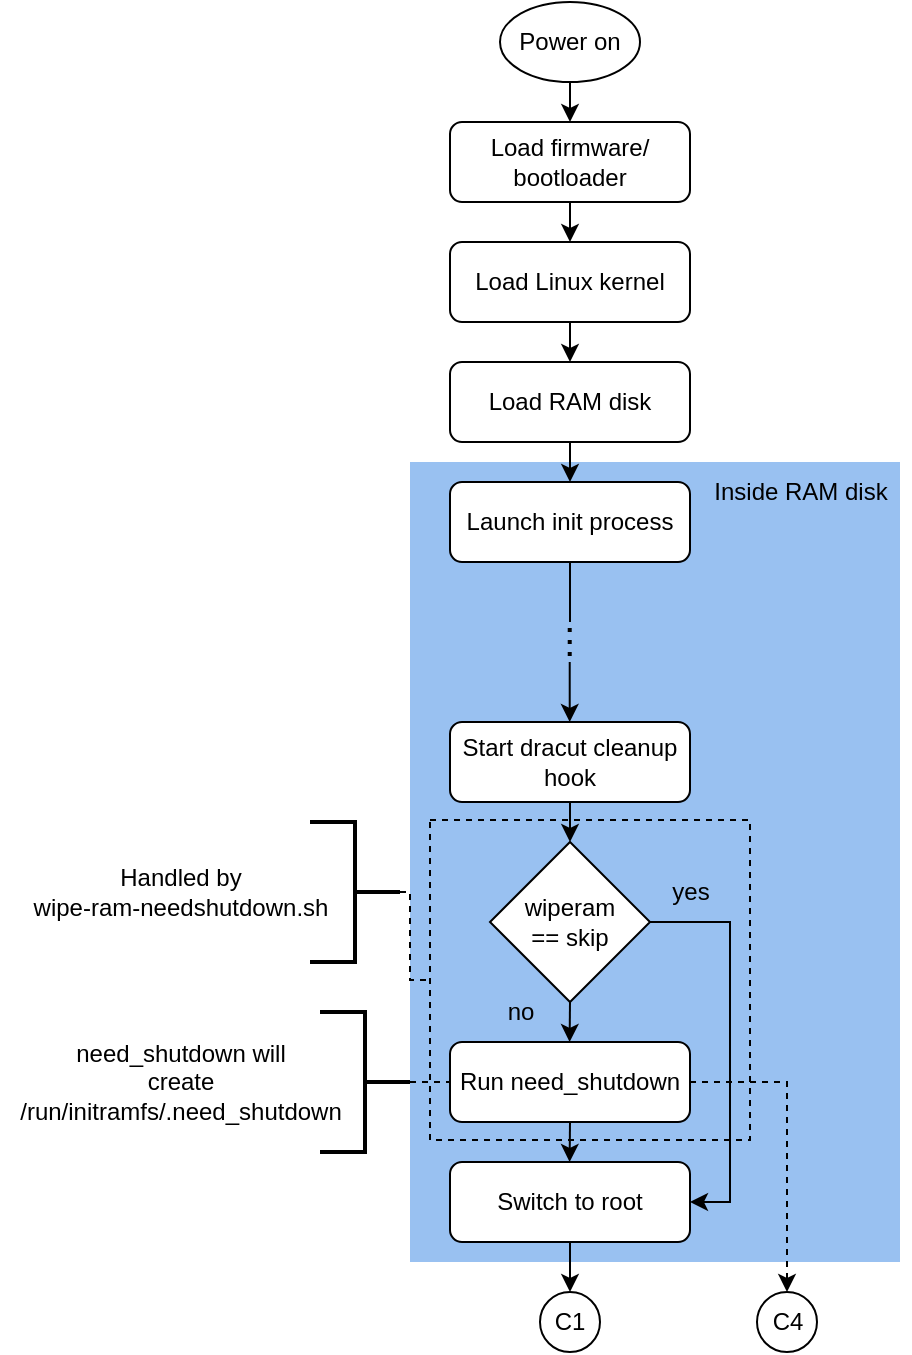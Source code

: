 <mxfile version="26.2.14">
  <diagram name="Page-1" id="kAjYW8OmuQAgpLnSA6PZ">
    <mxGraphModel dx="2066" dy="2256" grid="1" gridSize="10" guides="1" tooltips="1" connect="1" arrows="1" fold="1" page="1" pageScale="1" pageWidth="850" pageHeight="1100" math="0" shadow="0">
      <root>
        <mxCell id="0" />
        <mxCell id="1" parent="0" />
        <mxCell id="qmR0sTXAwT7v3YOteEc--1" value="" style="rounded=0;whiteSpace=wrap;html=1;strokeColor=none;fillColor=light-dark(#99c1f1, #ededed);" vertex="1" parent="1">
          <mxGeometry x="350" y="100" width="245" height="400" as="geometry" />
        </mxCell>
        <mxCell id="qmR0sTXAwT7v3YOteEc--2" value="" style="rounded=0;whiteSpace=wrap;html=1;fillColor=none;dashed=1;" vertex="1" parent="1">
          <mxGeometry x="360" y="279" width="160" height="160" as="geometry" />
        </mxCell>
        <mxCell id="qmR0sTXAwT7v3YOteEc--3" style="edgeStyle=orthogonalEdgeStyle;rounded=0;orthogonalLoop=1;jettySize=auto;html=1;exitX=0.5;exitY=1;exitDx=0;exitDy=0;entryX=0.5;entryY=0;entryDx=0;entryDy=0;" edge="1" parent="1" source="qmR0sTXAwT7v3YOteEc--4" target="qmR0sTXAwT7v3YOteEc--6">
          <mxGeometry relative="1" as="geometry" />
        </mxCell>
        <mxCell id="qmR0sTXAwT7v3YOteEc--4" value="Power on" style="ellipse;whiteSpace=wrap;html=1;" vertex="1" parent="1">
          <mxGeometry x="395" y="-130" width="70" height="40" as="geometry" />
        </mxCell>
        <mxCell id="qmR0sTXAwT7v3YOteEc--5" style="edgeStyle=orthogonalEdgeStyle;rounded=0;orthogonalLoop=1;jettySize=auto;html=1;exitX=0.5;exitY=1;exitDx=0;exitDy=0;entryX=0.5;entryY=0;entryDx=0;entryDy=0;" edge="1" parent="1" source="qmR0sTXAwT7v3YOteEc--6" target="qmR0sTXAwT7v3YOteEc--8">
          <mxGeometry relative="1" as="geometry" />
        </mxCell>
        <mxCell id="qmR0sTXAwT7v3YOteEc--6" value="Load firmware/&lt;br&gt;bootloader" style="rounded=1;whiteSpace=wrap;html=1;fontSize=12;glass=0;strokeWidth=1;shadow=0;" vertex="1" parent="1">
          <mxGeometry x="370" y="-70" width="120" height="40" as="geometry" />
        </mxCell>
        <mxCell id="qmR0sTXAwT7v3YOteEc--7" style="edgeStyle=orthogonalEdgeStyle;rounded=0;orthogonalLoop=1;jettySize=auto;html=1;exitX=0.5;exitY=1;exitDx=0;exitDy=0;entryX=0.5;entryY=0;entryDx=0;entryDy=0;" edge="1" parent="1" source="qmR0sTXAwT7v3YOteEc--8" target="qmR0sTXAwT7v3YOteEc--10">
          <mxGeometry relative="1" as="geometry" />
        </mxCell>
        <mxCell id="qmR0sTXAwT7v3YOteEc--8" value="Load Linux kernel" style="rounded=1;whiteSpace=wrap;html=1;fontSize=12;glass=0;strokeWidth=1;shadow=0;" vertex="1" parent="1">
          <mxGeometry x="370" y="-10" width="120" height="40" as="geometry" />
        </mxCell>
        <mxCell id="qmR0sTXAwT7v3YOteEc--9" style="edgeStyle=orthogonalEdgeStyle;rounded=0;orthogonalLoop=1;jettySize=auto;html=1;exitX=0.5;exitY=1;exitDx=0;exitDy=0;entryX=0.5;entryY=0;entryDx=0;entryDy=0;" edge="1" parent="1" source="qmR0sTXAwT7v3YOteEc--10" target="qmR0sTXAwT7v3YOteEc--12">
          <mxGeometry relative="1" as="geometry" />
        </mxCell>
        <mxCell id="qmR0sTXAwT7v3YOteEc--10" value="Load RAM disk" style="rounded=1;whiteSpace=wrap;html=1;fontSize=12;glass=0;strokeWidth=1;shadow=0;" vertex="1" parent="1">
          <mxGeometry x="370" y="50" width="120" height="40" as="geometry" />
        </mxCell>
        <mxCell id="qmR0sTXAwT7v3YOteEc--11" style="edgeStyle=orthogonalEdgeStyle;rounded=0;orthogonalLoop=1;jettySize=auto;html=1;exitX=0.5;exitY=1;exitDx=0;exitDy=0;endArrow=none;startFill=0;" edge="1" parent="1" source="qmR0sTXAwT7v3YOteEc--12">
          <mxGeometry relative="1" as="geometry">
            <mxPoint x="430" y="180" as="targetPoint" />
          </mxGeometry>
        </mxCell>
        <mxCell id="qmR0sTXAwT7v3YOteEc--12" value="Launch init process" style="rounded=1;whiteSpace=wrap;html=1;fontSize=12;glass=0;strokeWidth=1;shadow=0;" vertex="1" parent="1">
          <mxGeometry x="370" y="110" width="120" height="40" as="geometry" />
        </mxCell>
        <mxCell id="qmR0sTXAwT7v3YOteEc--13" style="edgeStyle=orthogonalEdgeStyle;rounded=0;orthogonalLoop=1;jettySize=auto;html=1;exitX=0.5;exitY=1;exitDx=0;exitDy=0;endArrow=none;startFill=0;dashed=1;dashPattern=1 2;strokeWidth=2;" edge="1" parent="1">
          <mxGeometry relative="1" as="geometry">
            <mxPoint x="429.86" y="199" as="targetPoint" />
            <mxPoint x="429.86" y="183" as="sourcePoint" />
          </mxGeometry>
        </mxCell>
        <mxCell id="qmR0sTXAwT7v3YOteEc--14" style="edgeStyle=orthogonalEdgeStyle;rounded=0;orthogonalLoop=1;jettySize=auto;html=1;exitX=0.5;exitY=1;exitDx=0;exitDy=0;endArrow=classic;startFill=0;endFill=1;" edge="1" parent="1">
          <mxGeometry relative="1" as="geometry">
            <mxPoint x="429.86" y="230" as="targetPoint" />
            <mxPoint x="429.86" y="200" as="sourcePoint" />
          </mxGeometry>
        </mxCell>
        <mxCell id="qmR0sTXAwT7v3YOteEc--15" style="edgeStyle=orthogonalEdgeStyle;rounded=0;orthogonalLoop=1;jettySize=auto;html=1;exitX=0.5;exitY=1;exitDx=0;exitDy=0;entryX=0.5;entryY=0;entryDx=0;entryDy=0;" edge="1" parent="1" source="qmR0sTXAwT7v3YOteEc--16">
          <mxGeometry relative="1" as="geometry">
            <mxPoint x="430" y="290" as="targetPoint" />
          </mxGeometry>
        </mxCell>
        <mxCell id="qmR0sTXAwT7v3YOteEc--16" value="Start dracut cleanup&lt;br&gt;hook" style="rounded=1;whiteSpace=wrap;html=1;fontSize=12;glass=0;strokeWidth=1;shadow=0;" vertex="1" parent="1">
          <mxGeometry x="370" y="230" width="120" height="40" as="geometry" />
        </mxCell>
        <mxCell id="qmR0sTXAwT7v3YOteEc--17" style="edgeStyle=orthogonalEdgeStyle;rounded=0;orthogonalLoop=1;jettySize=auto;html=1;exitX=0.5;exitY=1;exitDx=0;exitDy=0;" edge="1" parent="1" source="qmR0sTXAwT7v3YOteEc--19">
          <mxGeometry relative="1" as="geometry">
            <mxPoint x="429.81" y="390" as="targetPoint" />
          </mxGeometry>
        </mxCell>
        <mxCell id="qmR0sTXAwT7v3YOteEc--18" style="edgeStyle=orthogonalEdgeStyle;rounded=0;orthogonalLoop=1;jettySize=auto;html=1;exitX=1;exitY=0.5;exitDx=0;exitDy=0;entryX=1;entryY=0.5;entryDx=0;entryDy=0;" edge="1" parent="1" source="qmR0sTXAwT7v3YOteEc--19" target="qmR0sTXAwT7v3YOteEc--25">
          <mxGeometry relative="1" as="geometry" />
        </mxCell>
        <mxCell id="qmR0sTXAwT7v3YOteEc--19" value="&lt;div&gt;wiperam&lt;/div&gt;&lt;div&gt;== skip&lt;/div&gt;" style="rhombus;whiteSpace=wrap;html=1;" vertex="1" parent="1">
          <mxGeometry x="390" y="290" width="80" height="80" as="geometry" />
        </mxCell>
        <mxCell id="qmR0sTXAwT7v3YOteEc--20" value="no" style="text;html=1;align=center;verticalAlign=middle;resizable=0;points=[];autosize=1;strokeColor=none;fillColor=none;" vertex="1" parent="1">
          <mxGeometry x="385" y="360" width="40" height="30" as="geometry" />
        </mxCell>
        <mxCell id="qmR0sTXAwT7v3YOteEc--21" style="edgeStyle=orthogonalEdgeStyle;rounded=0;orthogonalLoop=1;jettySize=auto;html=1;exitX=0.5;exitY=1;exitDx=0;exitDy=0;" edge="1" parent="1" source="qmR0sTXAwT7v3YOteEc--23">
          <mxGeometry relative="1" as="geometry">
            <mxPoint x="429.81" y="450" as="targetPoint" />
          </mxGeometry>
        </mxCell>
        <mxCell id="qmR0sTXAwT7v3YOteEc--22" style="edgeStyle=orthogonalEdgeStyle;rounded=0;orthogonalLoop=1;jettySize=auto;html=1;exitX=1;exitY=0.5;exitDx=0;exitDy=0;entryX=0.5;entryY=0;entryDx=0;entryDy=0;dashed=1;" edge="1" parent="1" source="qmR0sTXAwT7v3YOteEc--23" target="qmR0sTXAwT7v3YOteEc--35">
          <mxGeometry relative="1" as="geometry" />
        </mxCell>
        <mxCell id="qmR0sTXAwT7v3YOteEc--23" value="Run need_shutdown" style="rounded=1;whiteSpace=wrap;html=1;fontSize=12;glass=0;strokeWidth=1;shadow=0;" vertex="1" parent="1">
          <mxGeometry x="370" y="390" width="120" height="40" as="geometry" />
        </mxCell>
        <mxCell id="qmR0sTXAwT7v3YOteEc--24" style="edgeStyle=orthogonalEdgeStyle;rounded=0;orthogonalLoop=1;jettySize=auto;html=1;exitX=0.5;exitY=1;exitDx=0;exitDy=0;entryX=0.5;entryY=0;entryDx=0;entryDy=0;" edge="1" parent="1" source="qmR0sTXAwT7v3YOteEc--25" target="qmR0sTXAwT7v3YOteEc--31">
          <mxGeometry relative="1" as="geometry" />
        </mxCell>
        <mxCell id="qmR0sTXAwT7v3YOteEc--25" value="Switch to root" style="rounded=1;whiteSpace=wrap;html=1;fontSize=12;glass=0;strokeWidth=1;shadow=0;" vertex="1" parent="1">
          <mxGeometry x="370" y="450" width="120" height="40" as="geometry" />
        </mxCell>
        <mxCell id="qmR0sTXAwT7v3YOteEc--26" value="yes" style="text;html=1;align=center;verticalAlign=middle;resizable=0;points=[];autosize=1;strokeColor=none;fillColor=none;" vertex="1" parent="1">
          <mxGeometry x="470" y="300" width="40" height="30" as="geometry" />
        </mxCell>
        <mxCell id="qmR0sTXAwT7v3YOteEc--27" style="edgeStyle=orthogonalEdgeStyle;rounded=0;orthogonalLoop=1;jettySize=auto;html=1;exitX=0;exitY=0.5;exitDx=0;exitDy=0;exitPerimeter=0;entryX=0;entryY=0.5;entryDx=0;entryDy=0;endArrow=none;startFill=0;dashed=1;" edge="1" parent="1" source="qmR0sTXAwT7v3YOteEc--28" target="qmR0sTXAwT7v3YOteEc--23">
          <mxGeometry relative="1" as="geometry" />
        </mxCell>
        <mxCell id="qmR0sTXAwT7v3YOteEc--28" value="" style="strokeWidth=2;html=1;shape=mxgraph.flowchart.annotation_2;align=left;labelPosition=right;pointerEvents=1;rotation=-180;" vertex="1" parent="1">
          <mxGeometry x="305" y="375" width="45" height="70" as="geometry" />
        </mxCell>
        <mxCell id="qmR0sTXAwT7v3YOteEc--29" value="&lt;div&gt;need_shutdown will&lt;/div&gt;&lt;div&gt;create&lt;/div&gt;&lt;div&gt;/run/initramfs/.need_shutdown&lt;br&gt;&lt;/div&gt;" style="text;html=1;align=center;verticalAlign=middle;resizable=0;points=[];autosize=1;strokeColor=none;fillColor=default;" vertex="1" parent="1">
          <mxGeometry x="145" y="380" width="180" height="60" as="geometry" />
        </mxCell>
        <mxCell id="qmR0sTXAwT7v3YOteEc--30" value="Inside RAM disk" style="text;html=1;align=center;verticalAlign=middle;resizable=0;points=[];autosize=1;strokeColor=none;fillColor=none;" vertex="1" parent="1">
          <mxGeometry x="490" y="100" width="110" height="30" as="geometry" />
        </mxCell>
        <mxCell id="qmR0sTXAwT7v3YOteEc--31" value="C1" style="ellipse;whiteSpace=wrap;html=1;aspect=fixed;" vertex="1" parent="1">
          <mxGeometry x="415" y="515" width="30" height="30" as="geometry" />
        </mxCell>
        <mxCell id="qmR0sTXAwT7v3YOteEc--32" style="edgeStyle=orthogonalEdgeStyle;rounded=0;orthogonalLoop=1;jettySize=auto;html=1;exitX=0;exitY=0.5;exitDx=0;exitDy=0;exitPerimeter=0;entryX=0;entryY=0.5;entryDx=0;entryDy=0;dashed=1;endArrow=none;startFill=0;" edge="1" parent="1" source="qmR0sTXAwT7v3YOteEc--33" target="qmR0sTXAwT7v3YOteEc--2">
          <mxGeometry relative="1" as="geometry">
            <Array as="points">
              <mxPoint x="350" y="315" />
              <mxPoint x="350" y="359" />
            </Array>
          </mxGeometry>
        </mxCell>
        <mxCell id="qmR0sTXAwT7v3YOteEc--33" value="" style="strokeWidth=2;html=1;shape=mxgraph.flowchart.annotation_2;align=left;labelPosition=right;pointerEvents=1;rotation=-180;" vertex="1" parent="1">
          <mxGeometry x="300" y="280" width="45" height="70" as="geometry" />
        </mxCell>
        <mxCell id="qmR0sTXAwT7v3YOteEc--34" value="Handled by&lt;br&gt;wipe-ram-needshutdown.sh" style="text;html=1;align=center;verticalAlign=middle;resizable=0;points=[];autosize=1;strokeColor=none;fillColor=default;" vertex="1" parent="1">
          <mxGeometry x="150" y="295" width="170" height="40" as="geometry" />
        </mxCell>
        <mxCell id="qmR0sTXAwT7v3YOteEc--35" value="C4" style="ellipse;whiteSpace=wrap;html=1;aspect=fixed;" vertex="1" parent="1">
          <mxGeometry x="523.5" y="515" width="30" height="30" as="geometry" />
        </mxCell>
      </root>
    </mxGraphModel>
  </diagram>
</mxfile>

